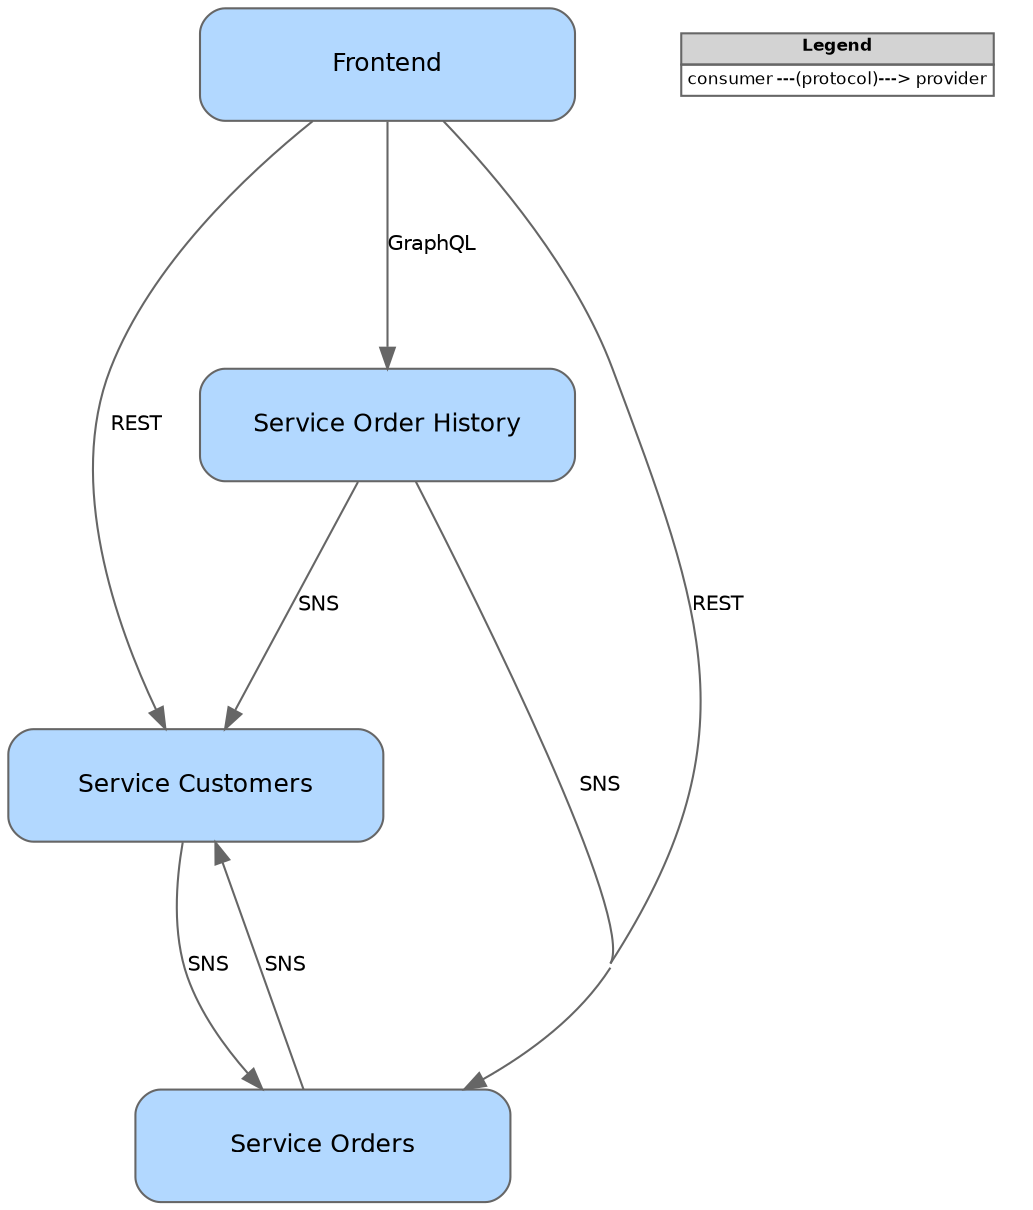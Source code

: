 digraph {
  ranksep=1.5;
  nodesep=0.5;
  ratio=auto;
  overlap=false;
  concentrate=true;
  splines=true;

  node [shape=box, style="rounded,filled", fontname="Helvetica", fontsize=12, width=2.5, height=0.75];

  node [fillcolor="#f0f0f0", color="#666666", fontcolor="#000000", fillcolor="#b2d8ff"];
  edge [fontname="Helvetica", fontsize=10, color="#666666"];

  "frontend" [label="Frontend"];
  "service-customers" [label="Service Customers"];
  "service-order-history" [label="Service Order History"];
  "service-orders" [label="Service Orders"];


  "frontend" -> "service-customers" [label="REST"];
  "frontend" -> "service-order-history" [label="GraphQL"];
  "frontend" -> "service-orders" [label="REST"];
  "service-customers" -> "service-orders" [label="SNS"];
  "service-order-history" -> "service-customers" [label="SNS"];
  "service-order-history" -> "service-orders" [label="SNS"];
  "service-orders" -> "service-customers" [label="SNS"];


  legend [shape=none, margin=0, fontsize=8, fillcolor="#ffffff" label=<
    <table border="0" cellborder="1" cellspacing="0">
      <tr>
        <td align="center" bgcolor="lightgray"><b>Legend</b></td>
      </tr>
      <tr>
        <td align="left">consumer ---(protocol)---&gt; provider</td>
      </tr>
    </table>
  >];
}
